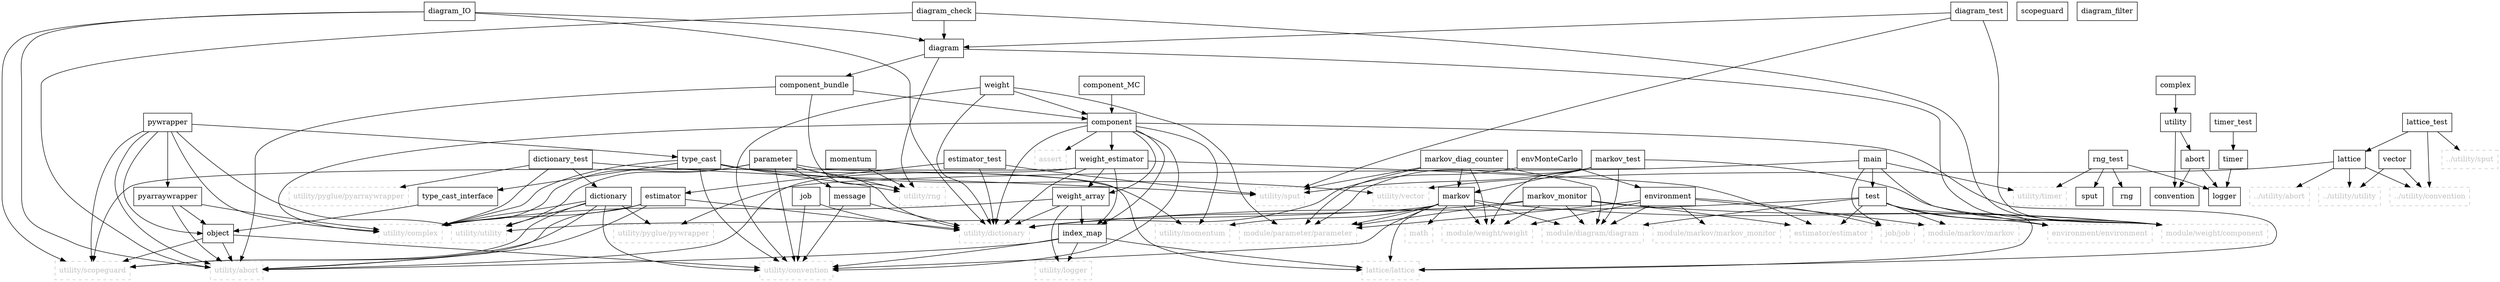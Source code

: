 digraph G {
	node [shape=box];
	"type_cast" -> "utility/complex";
	"type_cast" -> "utility/convention";
	"type_cast" -> "type_cast_interface";
	"type_cast" -> "utility/vector";
	"type_cast" -> "utility/rng";
	"type_cast" -> "utility/momentum";
	"weight" -> "component";
	"weight" -> "module/parameter/parameter";
	"weight" -> "utility/convention";
	"weight" -> "utility/dictionary";
	"pyarraywrapper" -> "utility/complex";
	"pyarraywrapper" -> "object";
	"pyarraywrapper" -> "utility/abort";
	"markov_monitor" -> "estimator/estimator";
	"markov_monitor" -> "utility/dictionary";
	"markov_monitor" -> "module/parameter/parameter";
	"markov_monitor" -> "module/weight/weight";
	"markov_monitor" -> "module/weight/component";
	"markov_monitor" -> "module/diagram/diagram";
	"diagram_test" -> "diagram";
	"diagram_test" -> "utility/sput";
	"diagram_test" -> "module/weight/component";
	"weight_estimator" -> "estimator/estimator";
	"weight_estimator" -> "utility/abort";
	"weight_estimator" -> "utility/dictionary";
	"weight_estimator" -> "weight_array";
	"weight_estimator" -> "utility/scopeguard";
	"weight_estimator" -> "index_map";
	"diagram_IO" -> "diagram";
	"diagram_IO" -> "utility/scopeguard";
	"diagram_IO" -> "utility/dictionary";
	"diagram_IO" -> "utility/abort";
	"abort" -> "logger";
	"abort" -> "convention";
	"estimator_test" -> "utility/sput";
	"estimator_test" -> "estimator";
	"estimator_test" -> "utility/dictionary";
	"scopeguard" -> {};
	"message" -> "utility/convention";
	"message" -> "utility/dictionary";
	"dictionary_test" -> "utility/pyglue/pyarraywrapper";
	"dictionary_test" -> "utility/sput";
	"dictionary_test" -> "utility/complex";
	"dictionary_test" -> "dictionary";
	"lattice_test" -> "lattice";
	"lattice_test" -> "../utility/convention";
	"lattice_test" -> "../utility/sput";
	"utility" -> "abort";
	"utility" -> "convention";
	"diagram_filter" -> {};
	"markov_test" -> "utility/sput";
	"markov_test" -> "module/parameter/parameter";
	"markov_test" -> "markov";
	"markov_test" -> "module/weight/component";
	"markov_test" -> "module/weight/weight";
	"markov_test" -> "module/diagram/diagram";
	"environment" -> "module/parameter/parameter";
	"environment" -> "module/markov/markov_monitor";
	"environment" -> "module/markov/markov";
	"environment" -> "job/job";
	"environment" -> "module/weight/weight";
	"environment" -> "module/diagram/diagram";
	"lattice" -> "utility/vector";
	"lattice" -> "../utility/abort";
	"lattice" -> "../utility/convention";
	"lattice" -> "../utility/utility";
	"complex" -> "utility";
	"weight_array" -> "utility/logger";
	"weight_array" -> "utility/complex";
	"weight_array" -> "utility/dictionary";
	"weight_array" -> "index_map";
	"convention" -> {};
	"test" -> "estimator/estimator";
	"test" -> "utility/dictionary";
	"test" -> "module/markov/markov";
	"test" -> "lattice/lattice";
	"test" -> "module/weight/component";
	"test" -> "environment/environment";
	"test" -> "module/diagram/diagram";
	"logger" -> {};
	"main" -> "test";
	"main" -> "environment/environment";
	"main" -> "utility/timer";
	"main" -> "utility/pyglue/pywrapper";
	"main" -> "job/job";
	"parameter" -> "utility/convention";
	"parameter" -> "utility/dictionary";
	"parameter" -> "utility/rng";
	"parameter" -> "utility/complex";
	"parameter" -> "utility/utility";
	"parameter" -> "lattice/lattice";
	"parameter" -> "message";
	"momentum" -> "utility/rng";
	"timer_test" -> "timer";
	"dictionary" -> "utility/convention";
	"dictionary" -> "utility/pyglue/pywrapper";
	"dictionary" -> "utility/complex";
	"dictionary" -> "utility/utility";
	"dictionary" -> "utility/scopeguard";
	"dictionary" -> "utility/abort";
	"pywrapper" -> "type_cast";
	"pywrapper" -> "pyarraywrapper";
	"pywrapper" -> "utility/scopeguard";
	"pywrapper" -> "object";
	"pywrapper" -> "utility/complex";
	"pywrapper" -> "utility/utility";
	"pywrapper" -> "utility/abort";
	"markov_diag_counter" -> "utility/sput";
	"markov_diag_counter" -> "markov";
	"markov_diag_counter" -> "module/weight/weight";
	"markov_diag_counter" -> "module/diagram/diagram";
	"markov_diag_counter" -> "module/parameter/parameter";
	"rng" -> {};
	"object" -> "utility/scopeguard";
	"object" -> "utility/convention";
	"object" -> "utility/abort";
	"component" -> "assert";
	"component" -> "utility/complex";
	"component" -> "utility/convention";
	"component" -> "utility/momentum";
	"component" -> "weight_array";
	"component" -> "utility/dictionary";
	"component" -> "lattice/lattice";
	"component" -> "index_map";
	"component" -> "weight_estimator";
	"index_map" -> "utility/logger";
	"index_map" -> "lattice/lattice";
	"index_map" -> "utility/convention";
	"index_map" -> "utility/abort";
	"diagram" -> "component_bundle";
	"diagram" -> "module/weight/component";
	"diagram" -> "utility/rng";
	"component_MC" -> "component";
	"job" -> "utility/convention";
	"job" -> "utility/dictionary";
	"type_cast_interface" -> "object";
	"envMonteCarlo" -> "environment";
	"envMonteCarlo" -> "utility/dictionary";
	"sput" -> {};
	"component_bundle" -> "component";
	"component_bundle" -> "utility/rng";
	"component_bundle" -> "utility/abort";
	"rng_test" -> "logger";
	"rng_test" -> "utility/timer";
	"rng_test" -> "rng";
	"rng_test" -> "sput";
	"timer" -> "logger";
	"estimator" -> "utility/complex";
	"estimator" -> "utility/scopeguard";
	"estimator" -> "utility/abort";
	"estimator" -> "utility/dictionary";
	"vector" -> "../utility/convention";
	"vector" -> "../utility/utility";
	"diagram_check" -> "diagram";
	"diagram_check" -> "module/weight/component";
	"diagram_check" -> "utility/abort";
	"markov" -> "module/parameter/parameter";
	"markov" -> "utility/convention";
	"markov" -> "utility/utility";
	"markov" -> "module/diagram/diagram";
	"markov" -> "module/weight/weight";
	"markov" -> "module/weight/component";
	"markov" -> "lattice/lattice";
	"markov" -> "math";
	"markov" -> "utility/momentum";
	
	
	edge [color=blue, dir=both];
	"estimator/estimator" [color=gray, style=dashed, fontcolor=gray]
	"utility/dictionary" [color=gray, style=dashed, fontcolor=gray]
	"../utility/utility" [color=gray, style=dashed, fontcolor=gray]
	"../utility/abort" [color=gray, style=dashed, fontcolor=gray]
	"utility/complex" [color=gray, style=dashed, fontcolor=gray]
	"utility/pyglue/pyarraywrapper" [color=gray, style=dashed, fontcolor=gray]
	"utility/logger" [color=gray, style=dashed, fontcolor=gray]
	"module/weight/component" [color=gray, style=dashed, fontcolor=gray]
	"utility/rng" [color=gray, style=dashed, fontcolor=gray]
	"module/markov/markov_monitor" [color=gray, style=dashed, fontcolor=gray]
	"utility/convention" [color=gray, style=dashed, fontcolor=gray]
	"utility/timer" [color=gray, style=dashed, fontcolor=gray]
	"../utility/convention" [color=gray, style=dashed, fontcolor=gray]
	"utility/momentum" [color=gray, style=dashed, fontcolor=gray]
	"lattice/lattice" [color=gray, style=dashed, fontcolor=gray]
	"math" [color=gray, style=dashed, fontcolor=gray]
	"utility/sput" [color=gray, style=dashed, fontcolor=gray]
	"utility/pyglue/pywrapper" [color=gray, style=dashed, fontcolor=gray]
	"assert" [color=gray, style=dashed, fontcolor=gray]
	"module/markov/markov" [color=gray, style=dashed, fontcolor=gray]
	"utility/utility" [color=gray, style=dashed, fontcolor=gray]
	"job/job" [color=gray, style=dashed, fontcolor=gray]
	"../utility/sput" [color=gray, style=dashed, fontcolor=gray]
	"module/parameter/parameter" [color=gray, style=dashed, fontcolor=gray]
	"utility/scopeguard" [color=gray, style=dashed, fontcolor=gray]
	"environment/environment" [color=gray, style=dashed, fontcolor=gray]
	"utility/abort" [color=gray, style=dashed, fontcolor=gray]
	"utility/vector" [color=gray, style=dashed, fontcolor=gray]
	"module/weight/weight" [color=gray, style=dashed, fontcolor=gray]
	"module/diagram/diagram" [color=gray, style=dashed, fontcolor=gray]
}

